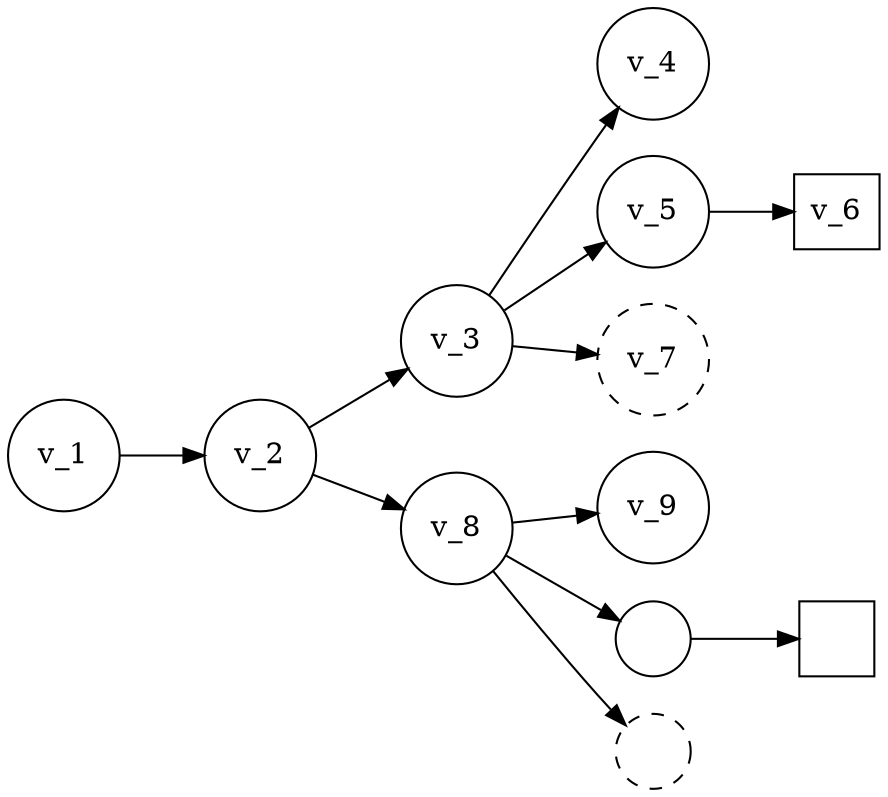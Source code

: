 digraph {
    graph [rankdir=LR];
    node [shape=circle, width=0.5];

    v_1 -> v_2 [label=" ", texlbl="$P$"];

    subgraph {
        v_2 -> v_3 [label=" ", texlbl="$P_\alpha$"];
        v_3 -> v_4 [label=" ", texlbl="$Q_\alpha$"];
        v_3 -> v_5 [label=" ", texlbl="$T_{C_\alpha}$"];
        v_5 -> v_6 [label=" ", texlbl="$T_{E_\alpha}$"];
        v_3 -> v_7 [label=" ", texlbl="$\neg T_{C_\alpha}$"];
    }

    subgraph {
        v_2  -> v_8  [label=" ", texlbl="$P_\beta$"];
        v_8  -> v_9  [label=" ", texlbl="$Q_\beta$"];
        v_8  -> v_10 [label=" ", texlbl="$T_{C_\beta}$"];
        v_10 -> v_11 [label=" ", texlbl="$T_{E_\beta}$"];
        v_8  -> v_12 [label=" ", texlbl="$\neg T_{C_\beta}$"];
    }

    v_1  [style="state,initial"];
    v_2  [style="state,accepting"];
    v_4  [style="state,accepting"];
    v_9  [style="state,accepting"];
    v_6  [style="state,accepting", shape=rect];
    v_11 [style="state,accepting", shape=rect];
    v_7  [style="state,dashed"];
    v_12 [style="state,dashed"];

    v_10 [label=" ", texlbl="$v_{10}$"];
    v_11 [label=" ", texlbl="$v_{11}$"];
    v_12 [label=" ", texlbl="$v_{12}$"];
}
